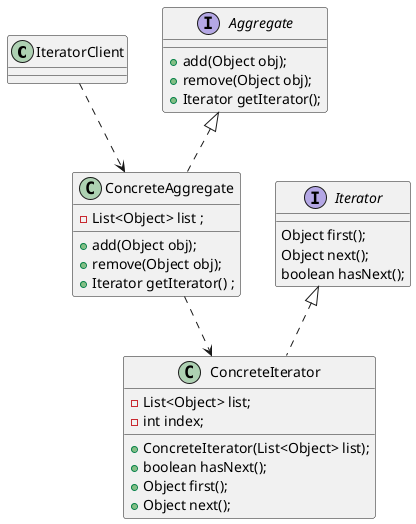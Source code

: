 @startuml

class IteratorClient {
}

interface Aggregate {
    +  add(Object obj);
    +  remove(Object obj);
    + Iterator getIterator();
}

class ConcreteAggregate implements Aggregate {
    - List<Object> list ;
    +  add(Object obj);
    +  remove(Object obj);
    + Iterator getIterator() ;
}
interface Iterator {
    Object first();
    Object next();
    boolean hasNext();
}
class ConcreteIterator implements Iterator {
    - List<Object> list;
    - int index;
    + ConcreteIterator(List<Object> list);
    + boolean hasNext();
    + Object first();
    + Object next();
}
IteratorClient ..> ConcreteAggregate
ConcreteAggregate ..> ConcreteIterator

@enduml